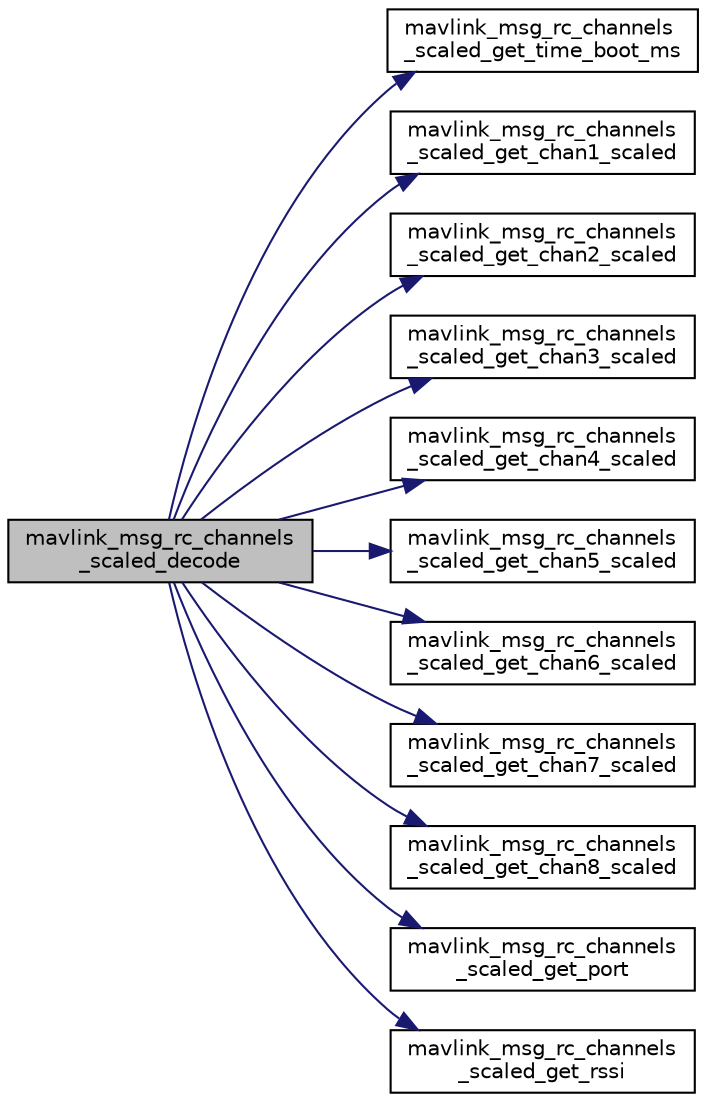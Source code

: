 digraph "mavlink_msg_rc_channels_scaled_decode"
{
 // INTERACTIVE_SVG=YES
  edge [fontname="Helvetica",fontsize="10",labelfontname="Helvetica",labelfontsize="10"];
  node [fontname="Helvetica",fontsize="10",shape=record];
  rankdir="LR";
  Node1 [label="mavlink_msg_rc_channels\l_scaled_decode",height=0.2,width=0.4,color="black", fillcolor="grey75", style="filled" fontcolor="black"];
  Node1 -> Node2 [color="midnightblue",fontsize="10",style="solid",fontname="Helvetica"];
  Node2 [label="mavlink_msg_rc_channels\l_scaled_get_time_boot_ms",height=0.2,width=0.4,color="black", fillcolor="white", style="filled",URL="$v1_80_2common_2mavlink__msg__rc__channels__scaled_8h.html#a8b168a8694a530aafc6cfdde420d98a1",tooltip="Send a rc_channels_scaled message. "];
  Node1 -> Node3 [color="midnightblue",fontsize="10",style="solid",fontname="Helvetica"];
  Node3 [label="mavlink_msg_rc_channels\l_scaled_get_chan1_scaled",height=0.2,width=0.4,color="black", fillcolor="white", style="filled",URL="$v1_80_2common_2mavlink__msg__rc__channels__scaled_8h.html#a31f8cd110ffc2337f5ec5e7b72d27509",tooltip="Get field chan1_scaled from rc_channels_scaled message. "];
  Node1 -> Node4 [color="midnightblue",fontsize="10",style="solid",fontname="Helvetica"];
  Node4 [label="mavlink_msg_rc_channels\l_scaled_get_chan2_scaled",height=0.2,width=0.4,color="black", fillcolor="white", style="filled",URL="$v1_80_2common_2mavlink__msg__rc__channels__scaled_8h.html#a89f6918b90e63c8cfb3f267e964be590",tooltip="Get field chan2_scaled from rc_channels_scaled message. "];
  Node1 -> Node5 [color="midnightblue",fontsize="10",style="solid",fontname="Helvetica"];
  Node5 [label="mavlink_msg_rc_channels\l_scaled_get_chan3_scaled",height=0.2,width=0.4,color="black", fillcolor="white", style="filled",URL="$v1_80_2common_2mavlink__msg__rc__channels__scaled_8h.html#a5e3551a501c459a76f53093af1424e88",tooltip="Get field chan3_scaled from rc_channels_scaled message. "];
  Node1 -> Node6 [color="midnightblue",fontsize="10",style="solid",fontname="Helvetica"];
  Node6 [label="mavlink_msg_rc_channels\l_scaled_get_chan4_scaled",height=0.2,width=0.4,color="black", fillcolor="white", style="filled",URL="$v1_80_2common_2mavlink__msg__rc__channels__scaled_8h.html#a6cbfe34017f586b86b4f22ff9dcc5930",tooltip="Get field chan4_scaled from rc_channels_scaled message. "];
  Node1 -> Node7 [color="midnightblue",fontsize="10",style="solid",fontname="Helvetica"];
  Node7 [label="mavlink_msg_rc_channels\l_scaled_get_chan5_scaled",height=0.2,width=0.4,color="black", fillcolor="white", style="filled",URL="$v1_80_2common_2mavlink__msg__rc__channels__scaled_8h.html#aa20ca2ce0c302c25f800b21f80c34425",tooltip="Get field chan5_scaled from rc_channels_scaled message. "];
  Node1 -> Node8 [color="midnightblue",fontsize="10",style="solid",fontname="Helvetica"];
  Node8 [label="mavlink_msg_rc_channels\l_scaled_get_chan6_scaled",height=0.2,width=0.4,color="black", fillcolor="white", style="filled",URL="$v1_80_2common_2mavlink__msg__rc__channels__scaled_8h.html#aad755ec05a67bf98bfb5811e9db04345",tooltip="Get field chan6_scaled from rc_channels_scaled message. "];
  Node1 -> Node9 [color="midnightblue",fontsize="10",style="solid",fontname="Helvetica"];
  Node9 [label="mavlink_msg_rc_channels\l_scaled_get_chan7_scaled",height=0.2,width=0.4,color="black", fillcolor="white", style="filled",URL="$v1_80_2common_2mavlink__msg__rc__channels__scaled_8h.html#af91463d71b4e901ac4eda31d951c04e6",tooltip="Get field chan7_scaled from rc_channels_scaled message. "];
  Node1 -> Node10 [color="midnightblue",fontsize="10",style="solid",fontname="Helvetica"];
  Node10 [label="mavlink_msg_rc_channels\l_scaled_get_chan8_scaled",height=0.2,width=0.4,color="black", fillcolor="white", style="filled",URL="$v1_80_2common_2mavlink__msg__rc__channels__scaled_8h.html#aae2d70ed993628e0939c9f4a1c38f9ef",tooltip="Get field chan8_scaled from rc_channels_scaled message. "];
  Node1 -> Node11 [color="midnightblue",fontsize="10",style="solid",fontname="Helvetica"];
  Node11 [label="mavlink_msg_rc_channels\l_scaled_get_port",height=0.2,width=0.4,color="black", fillcolor="white", style="filled",URL="$v1_80_2common_2mavlink__msg__rc__channels__scaled_8h.html#a2002e842e62c1d25959a9d5e24494cc9",tooltip="Get field port from rc_channels_scaled message. "];
  Node1 -> Node12 [color="midnightblue",fontsize="10",style="solid",fontname="Helvetica"];
  Node12 [label="mavlink_msg_rc_channels\l_scaled_get_rssi",height=0.2,width=0.4,color="black", fillcolor="white", style="filled",URL="$v1_80_2common_2mavlink__msg__rc__channels__scaled_8h.html#a5d9c6791e29ec8c087c472f31e502a13",tooltip="Get field rssi from rc_channels_scaled message. "];
}
